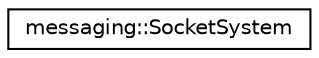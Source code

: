 digraph "Graphical Class Hierarchy"
{
 // LATEX_PDF_SIZE
  edge [fontname="Helvetica",fontsize="10",labelfontname="Helvetica",labelfontsize="10"];
  node [fontname="Helvetica",fontsize="10",shape=record];
  rankdir="LR";
  Node0 [label="messaging::SocketSystem",height=0.2,width=0.4,color="black", fillcolor="white", style="filled",URL="$classmessaging_1_1_socket_system.html",tooltip=" "];
}
